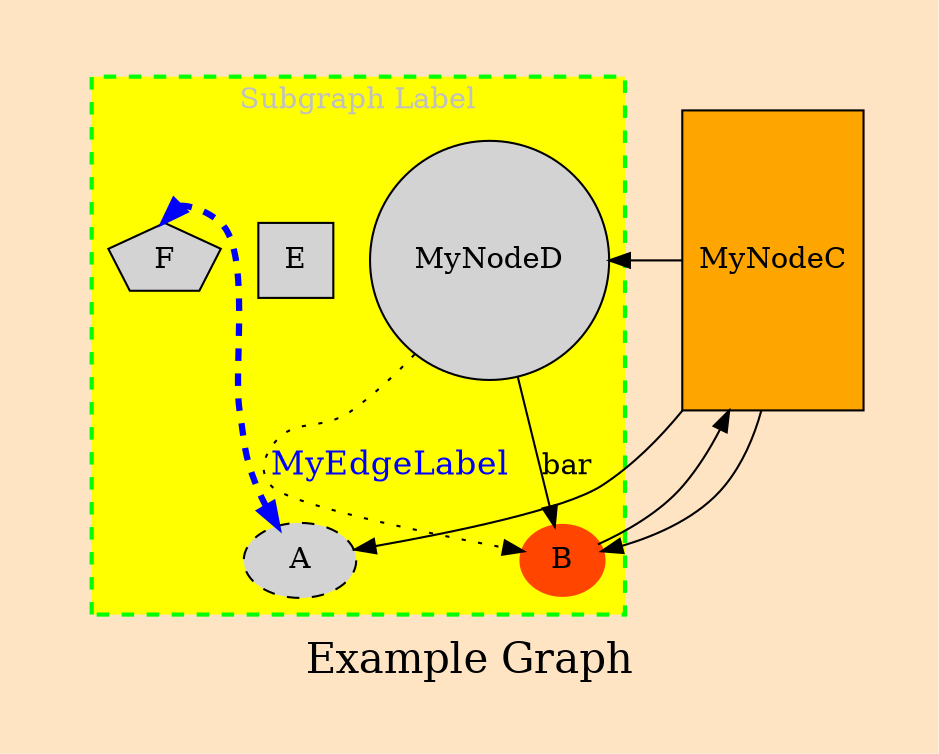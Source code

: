 digraph {
  bgcolor="bisque"
  pad="0.5,0.4"
  label="Example Graph"
  fontsize=20
  node [style=filled]
  A [style="dashed,filled"]
  B->C->{
    A; D; {
	  A; B [width=0.3, height=0.3, penwidth=3, color=orangered]
	}
  }
  C [label="MyNodeC", shape="rect", fillcolor=orange, width=1, height=2]
  D->B [label="MyEdgeLabel", fontcolor="blue", fontsize=16, style=dotted]
  D [label="MyNodeD", shape="circle"];
  subgraph cluster0 {
    graph [bgcolor="yellow", pencolor="green", penwidth=2, style=dashed]
	label="Subgraph Label"
	fontsize=14
	fontcolor=gray
    E [shape="square"]
	F:n->A [penwidth=3, color="blue", dir=both, style=dashed]
	D->B [label="bar"]
  }
  F [shape=polygon, sides=5]
}